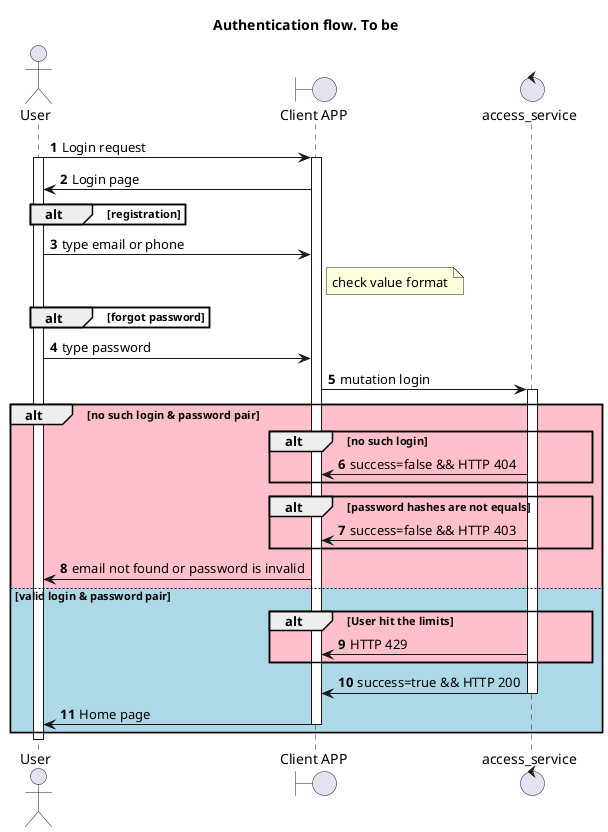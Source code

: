 @startuml
title "Authentication flow. To be"

actor User as U
boundary "Client APP" as GUI
control "access_service" as AC

autonumber

U -> GUI: Login request
activate U
activate GUI
GUI -> U: Login page

alt registration
end
U -> GUI: type email or phone
note right GUI
check value format
end note
alt forgot password
end
U -> GUI: type password
GUI -> AC: mutation login
activate AC


alt #Pink no such login & password pair
alt no such login
AC -> GUI: success=false && HTTP 404
end
alt password hashes are not equals
AC -> GUI: success=false && HTTP 403
end
GUI -> U: email not found or password is invalid
else #LightBlue valid login & password pair

alt #Pink User hit the limits
AC -> GUI: HTTP 429
end

AC -> GUI: success=true && HTTP 200
deactivate AC
GUI -> U: Home page
deactivate GUI
end
deactivate U
@enduml